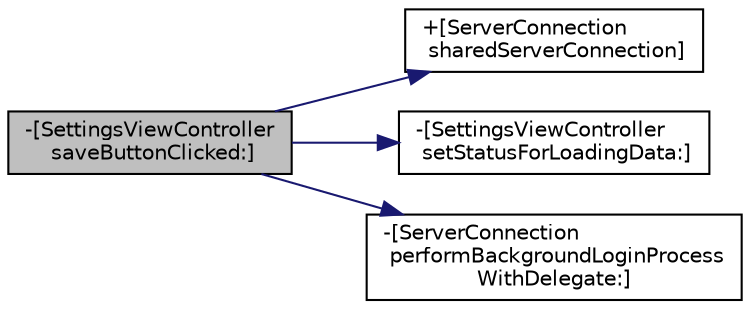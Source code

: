 digraph "-[SettingsViewController saveButtonClicked:]"
{
  edge [fontname="Helvetica",fontsize="10",labelfontname="Helvetica",labelfontsize="10"];
  node [fontname="Helvetica",fontsize="10",shape=record];
  rankdir="LR";
  Node1 [label="-[SettingsViewController\l saveButtonClicked:]",height=0.2,width=0.4,color="black", fillcolor="grey75", style="filled" fontcolor="black"];
  Node1 -> Node2 [color="midnightblue",fontsize="10",style="solid",fontname="Helvetica"];
  Node2 [label="+[ServerConnection\l sharedServerConnection]",height=0.2,width=0.4,color="black", fillcolor="white", style="filled",URL="$interface_server_connection.html#ad3767ac46a935b59f0e90c41d2f1564f"];
  Node1 -> Node3 [color="midnightblue",fontsize="10",style="solid",fontname="Helvetica"];
  Node3 [label="-[SettingsViewController\l setStatusForLoadingData:]",height=0.2,width=0.4,color="black", fillcolor="white", style="filled",URL="$interface_settings_view_controller.html#adf9e3fd5ea88b4288d4e9b2c3fe8d9ea"];
  Node1 -> Node4 [color="midnightblue",fontsize="10",style="solid",fontname="Helvetica"];
  Node4 [label="-[ServerConnection\l performBackgroundLoginProcess\lWithDelegate:]",height=0.2,width=0.4,color="black", fillcolor="white", style="filled",URL="$interface_server_connection.html#a634bc7ba55a7914512c42cabca303e39"];
}
